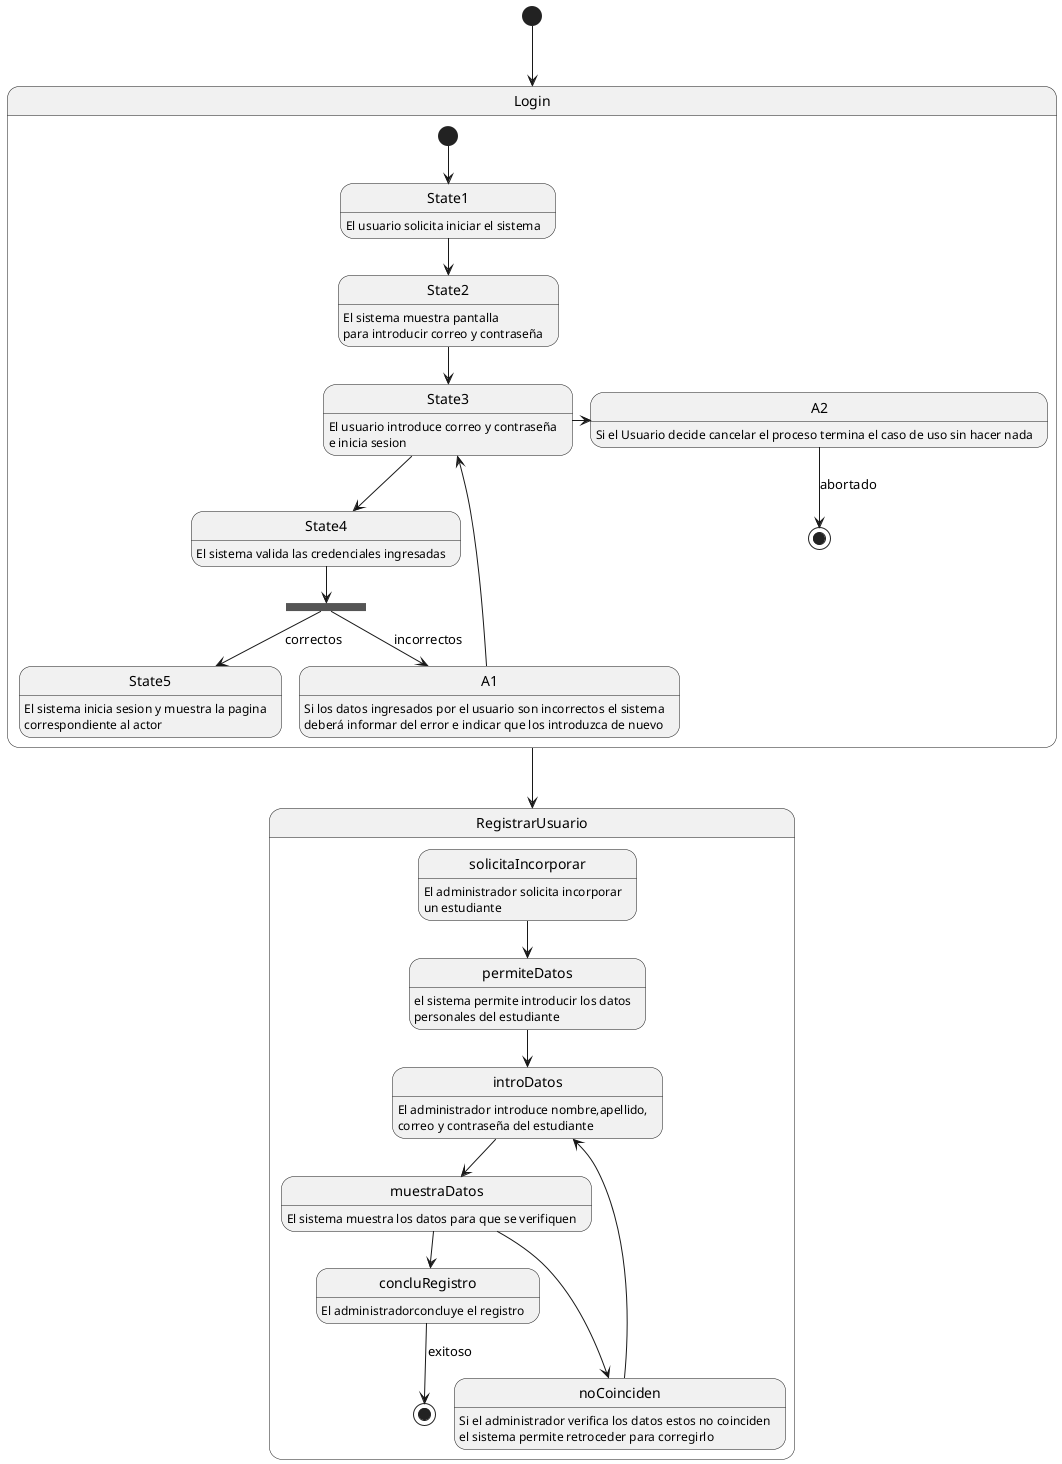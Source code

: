 @startuml
[*]-->Login
state Login{
    [*]-->State1
    State1:El usuario solicita iniciar el sistema
    State1-->State2
    State2:El sistema muestra pantalla
    State2:para introducir correo y contraseña
    State2-->State3
    State3:El usuario introduce correo y contraseña
    State3:e inicia sesion
    State3-->State4
    State4:El sistema valida las credenciales ingresadas
    State5:El sistema inicia sesion y muestra la pagina
    State5:correspondiente al actor
    A1:Si los datos ingresados por el usuario son incorrectos el sistema
    A1:deberá informar del error e indicar que los introduzca de nuevo
    state validacion<<fork>>
    State4-->validacion
    validacion-->State5 :correctos
    validacion-->A1 :incorrectos
    A1-->State3
    State3->A2
    A2-->[*]:abortado
    A2:Si el Usuario decide cancelar el proceso termina el caso de uso sin hacer nada
}

state RegistrarUsuario{
    solicitaIncorporar:El administrador solicita incorporar
    solicitaIncorporar:un estudiante
    solicitaIncorporar-->permiteDatos
    permiteDatos:el sistema permite introducir los datos
    permiteDatos:personales del estudiante
    introDatos:El administrador introduce nombre,apellido,
    introDatos:correo y contraseña del estudiante
    permiteDatos-->introDatos
    muestraDatos:El sistema muestra los datos para que se verifiquen
    introDatos-->muestraDatos
    concluRegistro:El administradorconcluye el registro
    muestraDatos-->concluRegistro
    noCoinciden:Si el administrador verifica los datos estos no coinciden
    noCoinciden:el sistema permite retroceder para corregirlo
    muestraDatos--->noCoinciden
    noCoinciden-->introDatos
    concluRegistro-->[*]:exitoso
}
Login-->RegistrarUsuario
@enduml